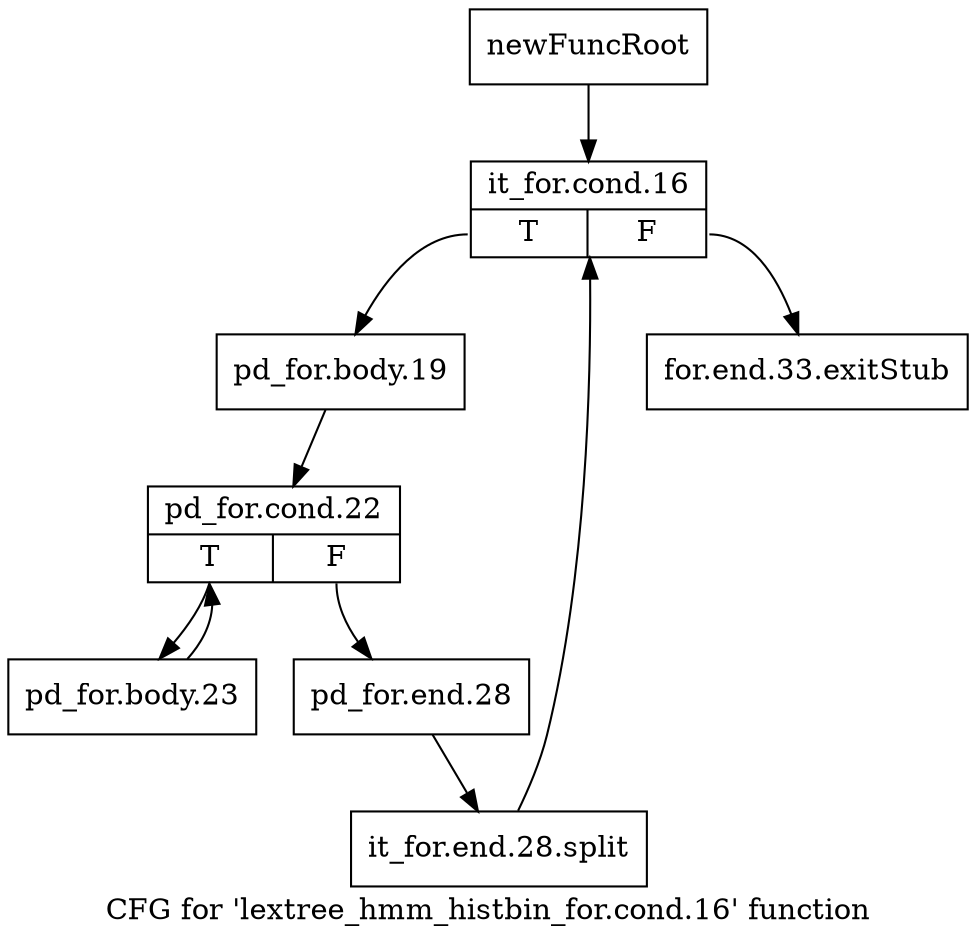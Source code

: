digraph "CFG for 'lextree_hmm_histbin_for.cond.16' function" {
	label="CFG for 'lextree_hmm_histbin_for.cond.16' function";

	Node0x120a690 [shape=record,label="{newFuncRoot}"];
	Node0x120a690 -> Node0x125f0b0;
	Node0x125f060 [shape=record,label="{for.end.33.exitStub}"];
	Node0x125f0b0 [shape=record,label="{it_for.cond.16|{<s0>T|<s1>F}}"];
	Node0x125f0b0:s0 -> Node0x125f100;
	Node0x125f0b0:s1 -> Node0x125f060;
	Node0x125f100 [shape=record,label="{pd_for.body.19}"];
	Node0x125f100 -> Node0x125f150;
	Node0x125f150 [shape=record,label="{pd_for.cond.22|{<s0>T|<s1>F}}"];
	Node0x125f150:s0 -> Node0x125f1f0;
	Node0x125f150:s1 -> Node0x125f1a0;
	Node0x125f1a0 [shape=record,label="{pd_for.end.28}"];
	Node0x125f1a0 -> Node0x16134e0;
	Node0x16134e0 [shape=record,label="{it_for.end.28.split}"];
	Node0x16134e0 -> Node0x125f0b0;
	Node0x125f1f0 [shape=record,label="{pd_for.body.23}"];
	Node0x125f1f0 -> Node0x125f150;
}
